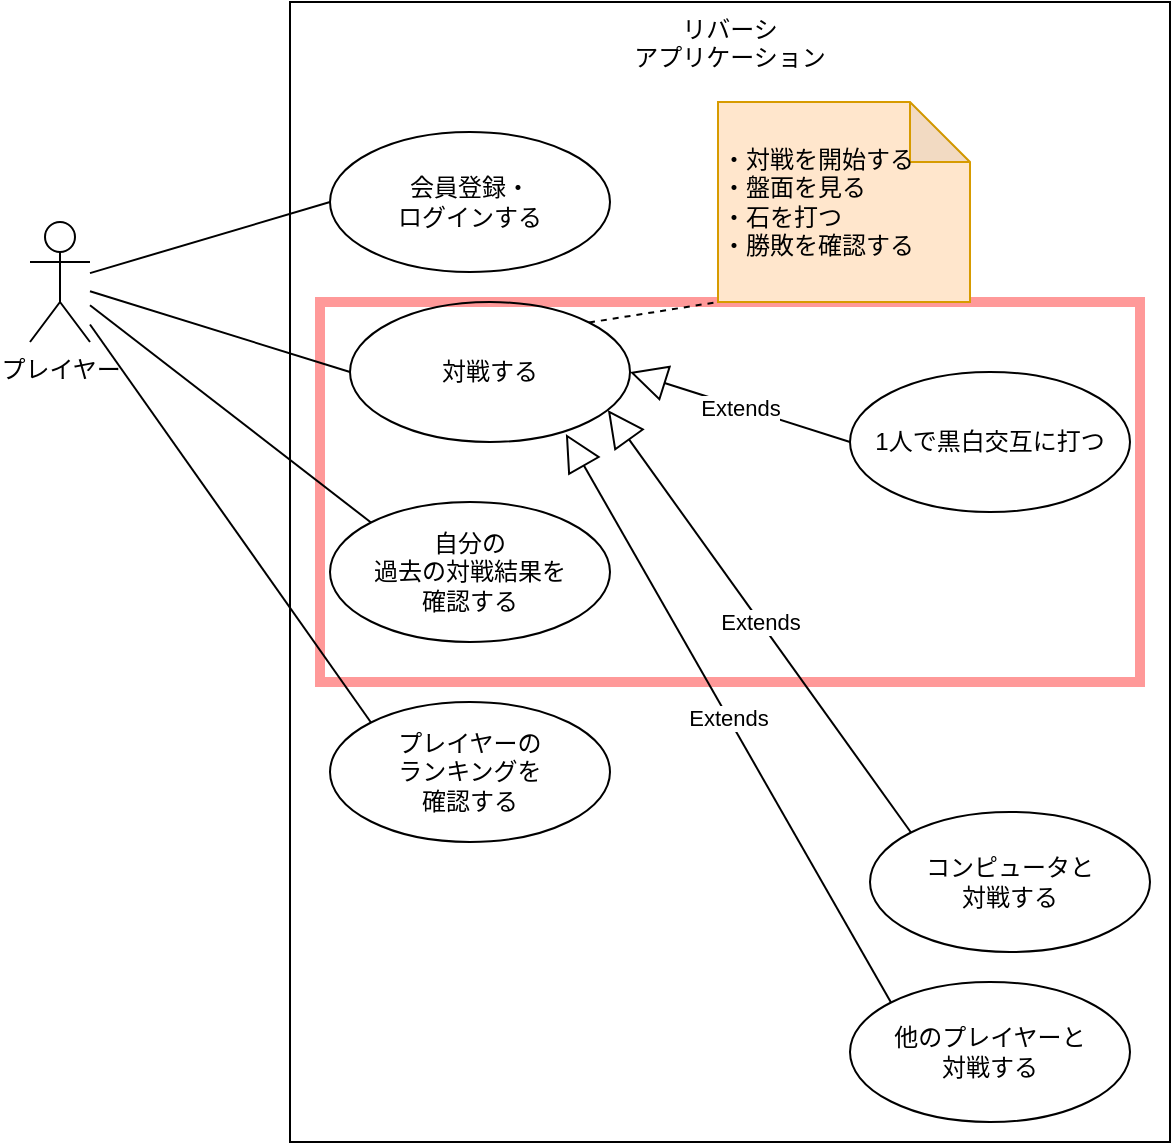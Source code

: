 <mxfile>
    <diagram id="hiPiY62O0oqvtFkq5nra" name="ページ1">
        <mxGraphModel dx="1165" dy="569" grid="1" gridSize="10" guides="1" tooltips="1" connect="1" arrows="1" fold="1" page="1" pageScale="1" pageWidth="827" pageHeight="1169" math="0" shadow="0">
            <root>
                <mxCell id="0"/>
                <mxCell id="1" parent="0"/>
                <mxCell id="2" value="リバーシ&lt;br&gt;アプリケーション" style="rounded=0;whiteSpace=wrap;html=1;align=center;verticalAlign=top;fillColor=none;" vertex="1" parent="1">
                    <mxGeometry x="200" y="110" width="440" height="570" as="geometry"/>
                </mxCell>
                <mxCell id="26" value="" style="rounded=0;whiteSpace=wrap;html=1;fillColor=none;strokeColor=#FF9999;strokeWidth=5;" vertex="1" parent="1">
                    <mxGeometry x="215" y="260" width="410" height="190" as="geometry"/>
                </mxCell>
                <mxCell id="3" value="プレイヤー" style="shape=umlActor;verticalLabelPosition=bottom;verticalAlign=top;html=1;fillColor=none;" vertex="1" parent="1">
                    <mxGeometry x="70" y="220" width="30" height="60" as="geometry"/>
                </mxCell>
                <mxCell id="5" value="対戦する" style="ellipse;whiteSpace=wrap;html=1;fillColor=none;" vertex="1" parent="1">
                    <mxGeometry x="230" y="260" width="140" height="70" as="geometry"/>
                </mxCell>
                <mxCell id="7" value="" style="endArrow=none;html=1;entryX=0;entryY=0.5;entryDx=0;entryDy=0;" edge="1" parent="1" source="3" target="5">
                    <mxGeometry width="50" height="50" relative="1" as="geometry">
                        <mxPoint x="110" y="250" as="sourcePoint"/>
                        <mxPoint x="200" y="180" as="targetPoint"/>
                    </mxGeometry>
                </mxCell>
                <mxCell id="8" value="・対戦を開始する&lt;br&gt;・盤面を見る&lt;br&gt;・石を打つ&lt;br&gt;・勝敗を確認する" style="shape=note;whiteSpace=wrap;html=1;backgroundOutline=1;darkOpacity=0.05;fillColor=#ffe6cc;strokeColor=#d79b00;align=left;" vertex="1" parent="1">
                    <mxGeometry x="414" y="160" width="126" height="100" as="geometry"/>
                </mxCell>
                <mxCell id="9" value="" style="endArrow=none;dashed=1;html=1;exitX=1;exitY=0;exitDx=0;exitDy=0;entryX=0;entryY=1;entryDx=0;entryDy=0;entryPerimeter=0;" edge="1" parent="1" source="5" target="8">
                    <mxGeometry width="50" height="50" relative="1" as="geometry">
                        <mxPoint x="330" y="240" as="sourcePoint"/>
                        <mxPoint x="380" y="190" as="targetPoint"/>
                    </mxGeometry>
                </mxCell>
                <mxCell id="10" value="自分の&lt;br&gt;過去の対戦結果を&lt;br&gt;確認する" style="ellipse;whiteSpace=wrap;html=1;fillColor=none;" vertex="1" parent="1">
                    <mxGeometry x="220" y="360" width="140" height="70" as="geometry"/>
                </mxCell>
                <mxCell id="11" value="会員登録・&lt;br&gt;ログインする" style="ellipse;whiteSpace=wrap;html=1;fillColor=none;" vertex="1" parent="1">
                    <mxGeometry x="220" y="175" width="140" height="70" as="geometry"/>
                </mxCell>
                <mxCell id="12" value="" style="endArrow=none;html=1;entryX=0;entryY=0;entryDx=0;entryDy=0;" edge="1" parent="1" source="3" target="10">
                    <mxGeometry width="50" height="50" relative="1" as="geometry">
                        <mxPoint x="120" y="230" as="sourcePoint"/>
                        <mxPoint x="240" y="364.44" as="targetPoint"/>
                    </mxGeometry>
                </mxCell>
                <mxCell id="13" value="" style="endArrow=none;html=1;entryX=0;entryY=0.5;entryDx=0;entryDy=0;" edge="1" parent="1" source="3" target="11">
                    <mxGeometry width="50" height="50" relative="1" as="geometry">
                        <mxPoint x="120" y="200.003" as="sourcePoint"/>
                        <mxPoint x="240" y="306.67" as="targetPoint"/>
                    </mxGeometry>
                </mxCell>
                <mxCell id="14" value="1人で黒白交互に打つ" style="ellipse;whiteSpace=wrap;html=1;fillColor=none;" vertex="1" parent="1">
                    <mxGeometry x="480" y="295" width="140" height="70" as="geometry"/>
                </mxCell>
                <mxCell id="15" value="コンピュータと&lt;br&gt;対戦する" style="ellipse;whiteSpace=wrap;html=1;fillColor=none;" vertex="1" parent="1">
                    <mxGeometry x="490" y="515" width="140" height="70" as="geometry"/>
                </mxCell>
                <mxCell id="16" value="他のプレイヤーと&lt;br&gt;対戦する" style="ellipse;whiteSpace=wrap;html=1;fillColor=none;" vertex="1" parent="1">
                    <mxGeometry x="480" y="600" width="140" height="70" as="geometry"/>
                </mxCell>
                <mxCell id="17" value="Extends" style="endArrow=block;endSize=16;endFill=0;html=1;startArrow=none;startFill=0;exitX=0;exitY=0.5;exitDx=0;exitDy=0;entryX=1;entryY=0.5;entryDx=0;entryDy=0;" edge="1" parent="1" source="14" target="5">
                    <mxGeometry width="160" relative="1" as="geometry">
                        <mxPoint x="370" y="440" as="sourcePoint"/>
                        <mxPoint x="440" y="430" as="targetPoint"/>
                    </mxGeometry>
                </mxCell>
                <mxCell id="18" value="Extends" style="endArrow=block;endSize=16;endFill=0;html=1;startArrow=none;startFill=0;exitX=0;exitY=0;exitDx=0;exitDy=0;entryX=0.921;entryY=0.771;entryDx=0;entryDy=0;entryPerimeter=0;" edge="1" parent="1" source="15" target="5">
                    <mxGeometry width="160" relative="1" as="geometry">
                        <mxPoint x="510" y="380" as="sourcePoint"/>
                        <mxPoint x="400" y="380" as="targetPoint"/>
                    </mxGeometry>
                </mxCell>
                <mxCell id="19" value="Extends" style="endArrow=block;endSize=16;endFill=0;html=1;startArrow=none;startFill=0;exitX=0;exitY=0;exitDx=0;exitDy=0;entryX=0.771;entryY=0.943;entryDx=0;entryDy=0;entryPerimeter=0;" edge="1" parent="1" source="16" target="5">
                    <mxGeometry width="160" relative="1" as="geometry">
                        <mxPoint x="501.563" y="450.641" as="sourcePoint"/>
                        <mxPoint x="380.0" y="399.36" as="targetPoint"/>
                    </mxGeometry>
                </mxCell>
                <mxCell id="20" value="プレイヤーの&lt;br&gt;ランキングを&lt;br&gt;確認する" style="ellipse;whiteSpace=wrap;html=1;fillColor=none;" vertex="1" parent="1">
                    <mxGeometry x="220" y="460" width="140" height="70" as="geometry"/>
                </mxCell>
                <mxCell id="21" value="" style="endArrow=none;html=1;entryX=0;entryY=0;entryDx=0;entryDy=0;" edge="1" parent="1" source="3" target="20">
                    <mxGeometry width="50" height="50" relative="1" as="geometry">
                        <mxPoint x="110" y="370" as="sourcePoint"/>
                        <mxPoint x="260.503" y="440.251" as="targetPoint"/>
                    </mxGeometry>
                </mxCell>
            </root>
        </mxGraphModel>
    </diagram>
</mxfile>